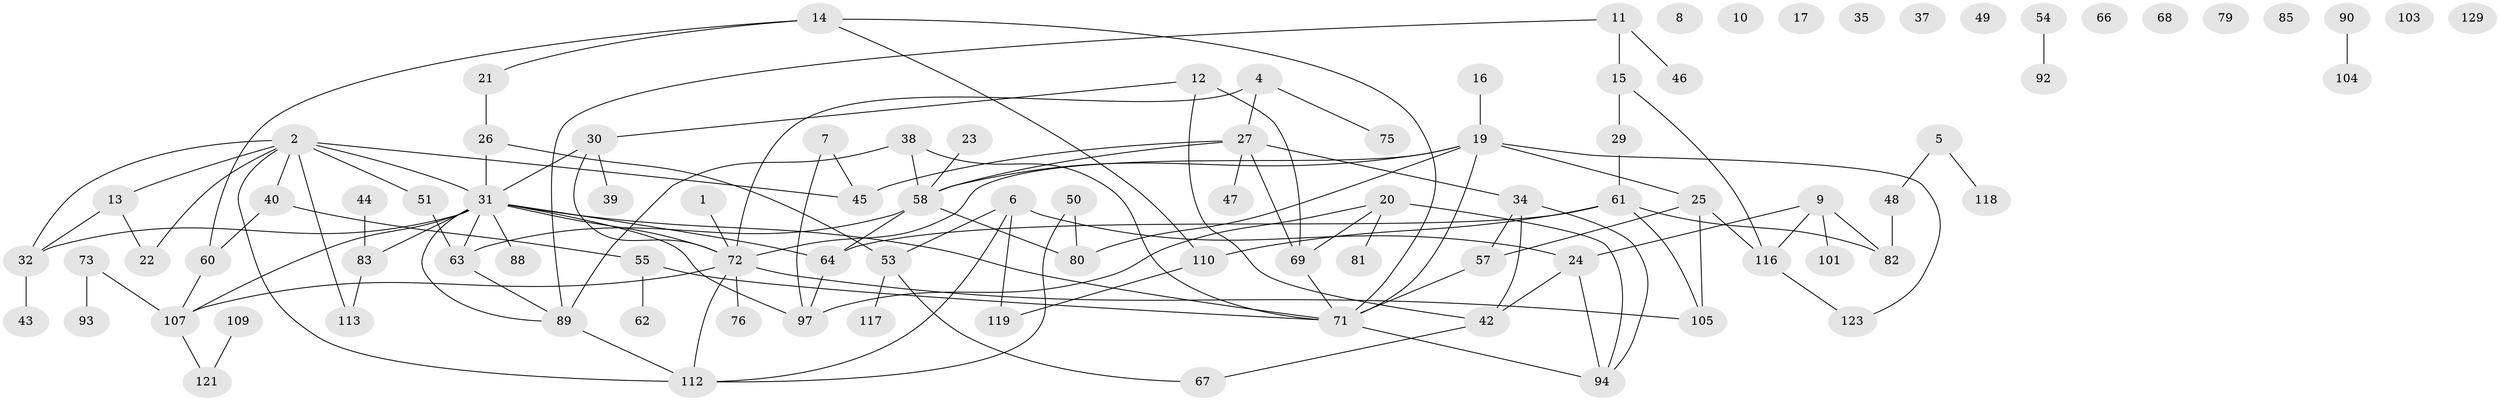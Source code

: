 // original degree distribution, {1: 0.24060150375939848, 3: 0.24060150375939848, 6: 0.045112781954887216, 2: 0.18045112781954886, 4: 0.15037593984962405, 0: 0.09022556390977443, 5: 0.03759398496240601, 7: 0.007518796992481203, 8: 0.007518796992481203}
// Generated by graph-tools (version 1.1) at 2025/16/03/04/25 18:16:29]
// undirected, 93 vertices, 124 edges
graph export_dot {
graph [start="1"]
  node [color=gray90,style=filled];
  1;
  2 [super="+3"];
  4 [super="+18"];
  5;
  6 [super="+111+122"];
  7 [super="+65"];
  8;
  9 [super="+126"];
  10;
  11;
  12 [super="+124"];
  13;
  14 [super="+120"];
  15;
  16;
  17;
  19 [super="+99+84+106"];
  20;
  21;
  22;
  23;
  24 [super="+77"];
  25;
  26;
  27 [super="+33"];
  29 [super="+59"];
  30;
  31 [super="+41+52+87+74"];
  32 [super="+98"];
  34 [super="+56"];
  35;
  37;
  38 [super="+115"];
  39;
  40;
  42;
  43;
  44;
  45 [super="+70"];
  46 [super="+114"];
  47;
  48;
  49;
  50;
  51;
  53;
  54;
  55;
  57 [super="+91"];
  58 [super="+130"];
  60;
  61;
  62;
  63;
  64;
  66;
  67;
  68;
  69;
  71 [super="+78"];
  72 [super="+95+131"];
  73;
  75;
  76;
  79;
  80;
  81 [super="+125"];
  82;
  83;
  85;
  88;
  89 [super="+100"];
  90;
  92;
  93;
  94 [super="+96+102"];
  97;
  101;
  103;
  104;
  105 [super="+108"];
  107 [super="+128"];
  109;
  110;
  112 [super="+132"];
  113;
  116;
  117;
  118;
  119;
  121;
  123;
  129;
  1 -- 72;
  2 -- 45;
  2 -- 112;
  2 -- 32;
  2 -- 40;
  2 -- 13;
  2 -- 113;
  2 -- 51 [weight=2];
  2 -- 22;
  2 -- 31;
  4 -- 27;
  4 -- 72;
  4 -- 75;
  5 -- 48;
  5 -- 118;
  6 -- 119;
  6 -- 112;
  6 -- 24;
  6 -- 53;
  7 -- 97;
  7 -- 45;
  9 -- 82;
  9 -- 101;
  9 -- 24;
  9 -- 116;
  11 -- 15;
  11 -- 46;
  11 -- 89;
  12 -- 69;
  12 -- 42;
  12 -- 30;
  13 -- 22;
  13 -- 32;
  14 -- 21;
  14 -- 110;
  14 -- 60;
  14 -- 71;
  15 -- 116;
  15 -- 29;
  16 -- 19;
  19 -- 80;
  19 -- 123;
  19 -- 72;
  19 -- 25;
  19 -- 58;
  19 -- 71;
  20 -- 69;
  20 -- 94;
  20 -- 97;
  20 -- 81;
  21 -- 26;
  23 -- 58;
  24 -- 42;
  24 -- 94;
  25 -- 105;
  25 -- 116;
  25 -- 57;
  26 -- 53;
  26 -- 31;
  27 -- 69;
  27 -- 45;
  27 -- 34;
  27 -- 58;
  27 -- 47;
  29 -- 61;
  30 -- 31;
  30 -- 39;
  30 -- 72;
  31 -- 72;
  31 -- 97;
  31 -- 63;
  31 -- 71;
  31 -- 32;
  31 -- 89;
  31 -- 88;
  31 -- 64;
  31 -- 83;
  31 -- 107;
  32 -- 43;
  34 -- 42;
  34 -- 57;
  34 -- 94;
  38 -- 71;
  38 -- 58;
  38 -- 89;
  40 -- 55;
  40 -- 60;
  42 -- 67;
  44 -- 83;
  48 -- 82;
  50 -- 80;
  50 -- 112;
  51 -- 63;
  53 -- 67;
  53 -- 117;
  54 -- 92;
  55 -- 62;
  55 -- 71;
  57 -- 71;
  58 -- 64;
  58 -- 80;
  58 -- 63;
  60 -- 107;
  61 -- 64;
  61 -- 82;
  61 -- 105;
  61 -- 110;
  63 -- 89;
  64 -- 97;
  69 -- 71;
  71 -- 94;
  72 -- 76;
  72 -- 112;
  72 -- 105;
  72 -- 107;
  73 -- 93;
  73 -- 107;
  83 -- 113;
  89 -- 112;
  90 -- 104;
  107 -- 121;
  109 -- 121;
  110 -- 119;
  116 -- 123;
}
